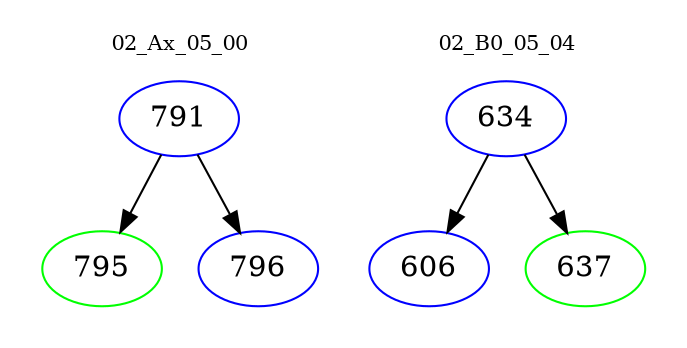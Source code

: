 digraph{
subgraph cluster_0 {
color = white
label = "02_Ax_05_00";
fontsize=10;
T0_791 [label="791", color="blue"]
T0_791 -> T0_795 [color="black"]
T0_795 [label="795", color="green"]
T0_791 -> T0_796 [color="black"]
T0_796 [label="796", color="blue"]
}
subgraph cluster_1 {
color = white
label = "02_B0_05_04";
fontsize=10;
T1_634 [label="634", color="blue"]
T1_634 -> T1_606 [color="black"]
T1_606 [label="606", color="blue"]
T1_634 -> T1_637 [color="black"]
T1_637 [label="637", color="green"]
}
}
